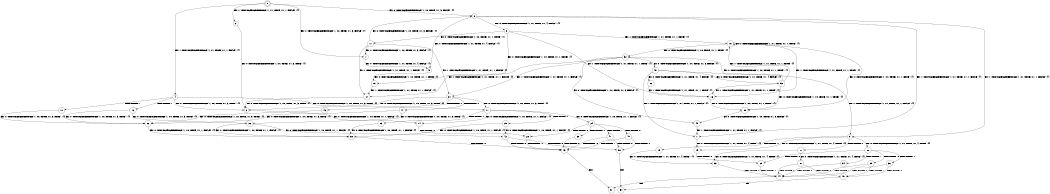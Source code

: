 digraph BCG {
size = "7, 10.5";
center = TRUE;
node [shape = circle];
0 [peripheries = 2];
0 -> 1 [label = "EX !0 !ATOMIC_EXCH_BRANCH (1, +0, TRUE, +1, 3, FALSE) !{}"];
0 -> 2 [label = "EX !1 !ATOMIC_EXCH_BRANCH (1, +1, TRUE, +1, 1, FALSE) !{}"];
0 -> 3 [label = "EX !0 !ATOMIC_EXCH_BRANCH (1, +0, TRUE, +1, 3, FALSE) !{}"];
0 -> 4 [label = "EX !1 !ATOMIC_EXCH_BRANCH (1, +1, TRUE, +1, 1, FALSE) !{}"];
1 -> 5 [label = "EX !0 !ATOMIC_EXCH_BRANCH (1, +1, TRUE, +1, 4, FALSE) !{}"];
2 -> 6 [label = "EX !0 !ATOMIC_EXCH_BRANCH (1, +0, TRUE, +1, 3, TRUE) !{}"];
3 -> 5 [label = "EX !0 !ATOMIC_EXCH_BRANCH (1, +1, TRUE, +1, 4, FALSE) !{}"];
3 -> 7 [label = "EX !1 !ATOMIC_EXCH_BRANCH (1, +1, TRUE, +1, 1, FALSE) !{}"];
3 -> 8 [label = "EX !0 !ATOMIC_EXCH_BRANCH (1, +1, TRUE, +1, 4, FALSE) !{}"];
3 -> 9 [label = "EX !1 !ATOMIC_EXCH_BRANCH (1, +1, TRUE, +1, 1, FALSE) !{}"];
4 -> 6 [label = "EX !0 !ATOMIC_EXCH_BRANCH (1, +0, TRUE, +1, 3, TRUE) !{}"];
4 -> 10 [label = "TERMINATE !1"];
4 -> 11 [label = "EX !0 !ATOMIC_EXCH_BRANCH (1, +0, TRUE, +1, 3, TRUE) !{}"];
4 -> 12 [label = "TERMINATE !1"];
5 -> 13 [label = "EX !0 !ATOMIC_EXCH_BRANCH (1, +0, TRUE, +1, 1, TRUE) !{}"];
6 -> 14 [label = "EX !0 !ATOMIC_EXCH_BRANCH (1, +0, TRUE, +1, 1, FALSE) !{}"];
7 -> 15 [label = "EX !0 !ATOMIC_EXCH_BRANCH (1, +1, TRUE, +1, 4, TRUE) !{}"];
8 -> 13 [label = "EX !0 !ATOMIC_EXCH_BRANCH (1, +0, TRUE, +1, 1, TRUE) !{}"];
8 -> 16 [label = "EX !1 !ATOMIC_EXCH_BRANCH (1, +1, TRUE, +1, 1, TRUE) !{}"];
8 -> 17 [label = "EX !0 !ATOMIC_EXCH_BRANCH (1, +0, TRUE, +1, 1, TRUE) !{}"];
8 -> 18 [label = "EX !1 !ATOMIC_EXCH_BRANCH (1, +1, TRUE, +1, 1, TRUE) !{}"];
9 -> 15 [label = "EX !0 !ATOMIC_EXCH_BRANCH (1, +1, TRUE, +1, 4, TRUE) !{}"];
9 -> 19 [label = "TERMINATE !1"];
9 -> 20 [label = "EX !0 !ATOMIC_EXCH_BRANCH (1, +1, TRUE, +1, 4, TRUE) !{}"];
9 -> 21 [label = "TERMINATE !1"];
10 -> 22 [label = "EX !0 !ATOMIC_EXCH_BRANCH (1, +0, TRUE, +1, 3, TRUE) !{}"];
11 -> 14 [label = "EX !0 !ATOMIC_EXCH_BRANCH (1, +0, TRUE, +1, 1, FALSE) !{}"];
11 -> 23 [label = "TERMINATE !1"];
11 -> 24 [label = "EX !0 !ATOMIC_EXCH_BRANCH (1, +0, TRUE, +1, 1, FALSE) !{}"];
11 -> 25 [label = "TERMINATE !1"];
12 -> 22 [label = "EX !0 !ATOMIC_EXCH_BRANCH (1, +0, TRUE, +1, 3, TRUE) !{}"];
12 -> 26 [label = "EX !0 !ATOMIC_EXCH_BRANCH (1, +0, TRUE, +1, 3, TRUE) !{}"];
13 -> 27 [label = "EX !1 !ATOMIC_EXCH_BRANCH (1, +1, TRUE, +1, 1, FALSE) !{}"];
14 -> 28 [label = "TERMINATE !0"];
15 -> 29 [label = "TERMINATE !0"];
16 -> 30 [label = "EX !0 !ATOMIC_EXCH_BRANCH (1, +0, TRUE, +1, 1, TRUE) !{}"];
17 -> 1 [label = "EX !0 !ATOMIC_EXCH_BRANCH (1, +0, TRUE, +1, 3, FALSE) !{}"];
17 -> 27 [label = "EX !1 !ATOMIC_EXCH_BRANCH (1, +1, TRUE, +1, 1, FALSE) !{}"];
17 -> 3 [label = "EX !0 !ATOMIC_EXCH_BRANCH (1, +0, TRUE, +1, 3, FALSE) !{}"];
17 -> 31 [label = "EX !1 !ATOMIC_EXCH_BRANCH (1, +1, TRUE, +1, 1, FALSE) !{}"];
18 -> 30 [label = "EX !0 !ATOMIC_EXCH_BRANCH (1, +0, TRUE, +1, 1, TRUE) !{}"];
18 -> 16 [label = "EX !1 !ATOMIC_EXCH_BRANCH (1, +1, TRUE, +1, 1, TRUE) !{}"];
18 -> 32 [label = "EX !0 !ATOMIC_EXCH_BRANCH (1, +0, TRUE, +1, 1, TRUE) !{}"];
18 -> 18 [label = "EX !1 !ATOMIC_EXCH_BRANCH (1, +1, TRUE, +1, 1, TRUE) !{}"];
19 -> 33 [label = "EX !0 !ATOMIC_EXCH_BRANCH (1, +1, TRUE, +1, 4, TRUE) !{}"];
20 -> 29 [label = "TERMINATE !0"];
20 -> 34 [label = "TERMINATE !1"];
20 -> 35 [label = "TERMINATE !0"];
20 -> 36 [label = "TERMINATE !1"];
21 -> 33 [label = "EX !0 !ATOMIC_EXCH_BRANCH (1, +1, TRUE, +1, 4, TRUE) !{}"];
21 -> 37 [label = "EX !0 !ATOMIC_EXCH_BRANCH (1, +1, TRUE, +1, 4, TRUE) !{}"];
22 -> 38 [label = "EX !0 !ATOMIC_EXCH_BRANCH (1, +0, TRUE, +1, 1, FALSE) !{}"];
23 -> 38 [label = "EX !0 !ATOMIC_EXCH_BRANCH (1, +0, TRUE, +1, 1, FALSE) !{}"];
24 -> 28 [label = "TERMINATE !0"];
24 -> 39 [label = "TERMINATE !1"];
24 -> 40 [label = "TERMINATE !0"];
24 -> 41 [label = "TERMINATE !1"];
25 -> 38 [label = "EX !0 !ATOMIC_EXCH_BRANCH (1, +0, TRUE, +1, 1, FALSE) !{}"];
25 -> 42 [label = "EX !0 !ATOMIC_EXCH_BRANCH (1, +0, TRUE, +1, 1, FALSE) !{}"];
26 -> 38 [label = "EX !0 !ATOMIC_EXCH_BRANCH (1, +0, TRUE, +1, 1, FALSE) !{}"];
26 -> 42 [label = "EX !0 !ATOMIC_EXCH_BRANCH (1, +0, TRUE, +1, 1, FALSE) !{}"];
27 -> 6 [label = "EX !0 !ATOMIC_EXCH_BRANCH (1, +0, TRUE, +1, 3, TRUE) !{}"];
28 -> 43 [label = "TERMINATE !1"];
29 -> 44 [label = "TERMINATE !1"];
30 -> 45 [label = "EX !0 !ATOMIC_EXCH_BRANCH (1, +0, TRUE, +1, 3, FALSE) !{}"];
31 -> 6 [label = "EX !0 !ATOMIC_EXCH_BRANCH (1, +0, TRUE, +1, 3, TRUE) !{}"];
31 -> 46 [label = "TERMINATE !1"];
31 -> 11 [label = "EX !0 !ATOMIC_EXCH_BRANCH (1, +0, TRUE, +1, 3, TRUE) !{}"];
31 -> 47 [label = "TERMINATE !1"];
32 -> 45 [label = "EX !0 !ATOMIC_EXCH_BRANCH (1, +0, TRUE, +1, 3, FALSE) !{}"];
32 -> 27 [label = "EX !1 !ATOMIC_EXCH_BRANCH (1, +1, TRUE, +1, 1, FALSE) !{}"];
32 -> 48 [label = "EX !0 !ATOMIC_EXCH_BRANCH (1, +0, TRUE, +1, 3, FALSE) !{}"];
32 -> 31 [label = "EX !1 !ATOMIC_EXCH_BRANCH (1, +1, TRUE, +1, 1, FALSE) !{}"];
33 -> 44 [label = "TERMINATE !0"];
34 -> 44 [label = "TERMINATE !0"];
35 -> 44 [label = "TERMINATE !1"];
35 -> 49 [label = "TERMINATE !1"];
36 -> 44 [label = "TERMINATE !0"];
36 -> 49 [label = "TERMINATE !0"];
37 -> 44 [label = "TERMINATE !0"];
37 -> 49 [label = "TERMINATE !0"];
38 -> 43 [label = "TERMINATE !0"];
39 -> 43 [label = "TERMINATE !0"];
40 -> 43 [label = "TERMINATE !1"];
40 -> 50 [label = "TERMINATE !1"];
41 -> 43 [label = "TERMINATE !0"];
41 -> 50 [label = "TERMINATE !0"];
42 -> 43 [label = "TERMINATE !0"];
42 -> 50 [label = "TERMINATE !0"];
43 -> 51 [label = "exit"];
44 -> 51 [label = "exit"];
45 -> 7 [label = "EX !1 !ATOMIC_EXCH_BRANCH (1, +1, TRUE, +1, 1, FALSE) !{}"];
46 -> 22 [label = "EX !0 !ATOMIC_EXCH_BRANCH (1, +0, TRUE, +1, 3, TRUE) !{}"];
47 -> 22 [label = "EX !0 !ATOMIC_EXCH_BRANCH (1, +0, TRUE, +1, 3, TRUE) !{}"];
47 -> 26 [label = "EX !0 !ATOMIC_EXCH_BRANCH (1, +0, TRUE, +1, 3, TRUE) !{}"];
48 -> 52 [label = "EX !0 !ATOMIC_EXCH_BRANCH (1, +1, TRUE, +1, 4, FALSE) !{}"];
48 -> 7 [label = "EX !1 !ATOMIC_EXCH_BRANCH (1, +1, TRUE, +1, 1, FALSE) !{}"];
48 -> 53 [label = "EX !0 !ATOMIC_EXCH_BRANCH (1, +1, TRUE, +1, 4, FALSE) !{}"];
48 -> 9 [label = "EX !1 !ATOMIC_EXCH_BRANCH (1, +1, TRUE, +1, 1, FALSE) !{}"];
49 -> 54 [label = "exit"];
50 -> 54 [label = "exit"];
52 -> 16 [label = "EX !1 !ATOMIC_EXCH_BRANCH (1, +1, TRUE, +1, 1, TRUE) !{}"];
53 -> 30 [label = "EX !0 !ATOMIC_EXCH_BRANCH (1, +0, TRUE, +1, 1, TRUE) !{}"];
53 -> 16 [label = "EX !1 !ATOMIC_EXCH_BRANCH (1, +1, TRUE, +1, 1, TRUE) !{}"];
53 -> 32 [label = "EX !0 !ATOMIC_EXCH_BRANCH (1, +0, TRUE, +1, 1, TRUE) !{}"];
53 -> 18 [label = "EX !1 !ATOMIC_EXCH_BRANCH (1, +1, TRUE, +1, 1, TRUE) !{}"];
}
